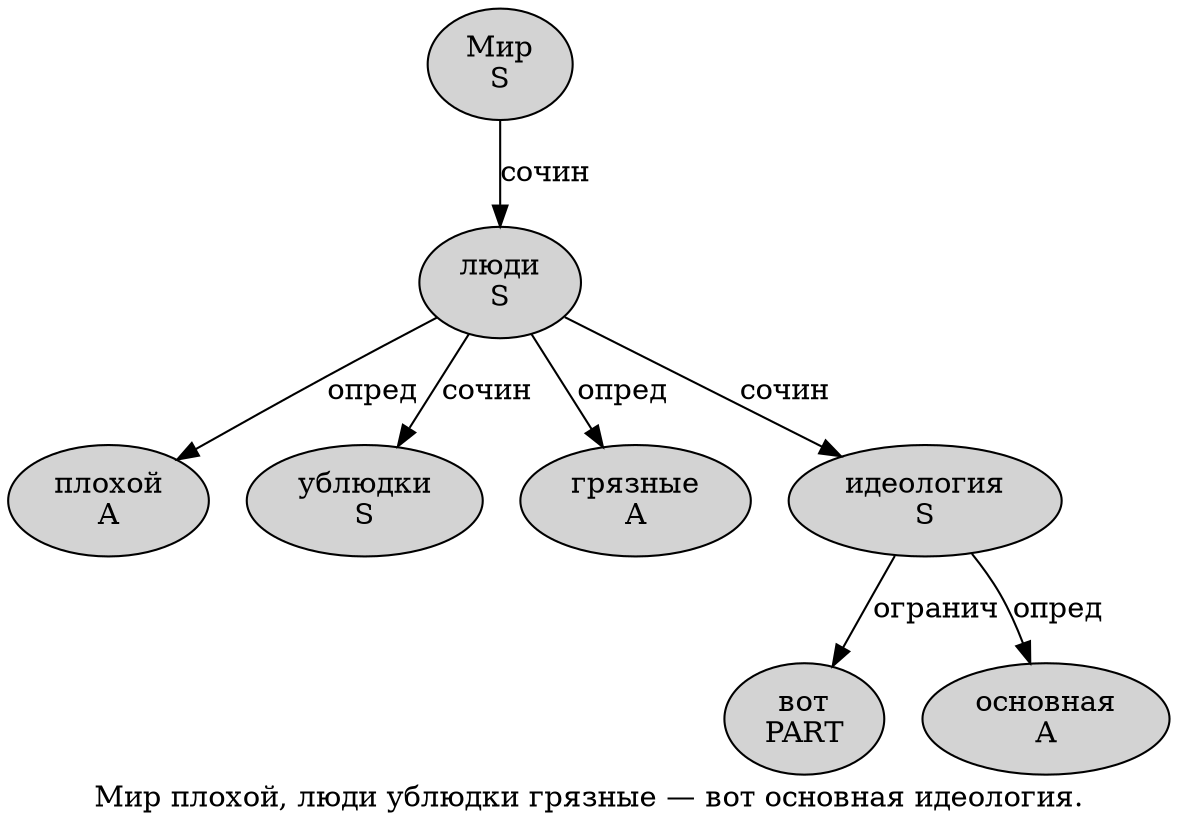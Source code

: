 digraph SENTENCE_3941 {
	graph [label="Мир плохой, люди ублюдки грязные — вот основная идеология."]
	node [style=filled]
		0 [label="Мир
S" color="" fillcolor=lightgray penwidth=1 shape=ellipse]
		1 [label="плохой
A" color="" fillcolor=lightgray penwidth=1 shape=ellipse]
		3 [label="люди
S" color="" fillcolor=lightgray penwidth=1 shape=ellipse]
		4 [label="ублюдки
S" color="" fillcolor=lightgray penwidth=1 shape=ellipse]
		5 [label="грязные
A" color="" fillcolor=lightgray penwidth=1 shape=ellipse]
		7 [label="вот
PART" color="" fillcolor=lightgray penwidth=1 shape=ellipse]
		8 [label="основная
A" color="" fillcolor=lightgray penwidth=1 shape=ellipse]
		9 [label="идеология
S" color="" fillcolor=lightgray penwidth=1 shape=ellipse]
			9 -> 7 [label="огранич"]
			9 -> 8 [label="опред"]
			0 -> 3 [label="сочин"]
			3 -> 1 [label="опред"]
			3 -> 4 [label="сочин"]
			3 -> 5 [label="опред"]
			3 -> 9 [label="сочин"]
}